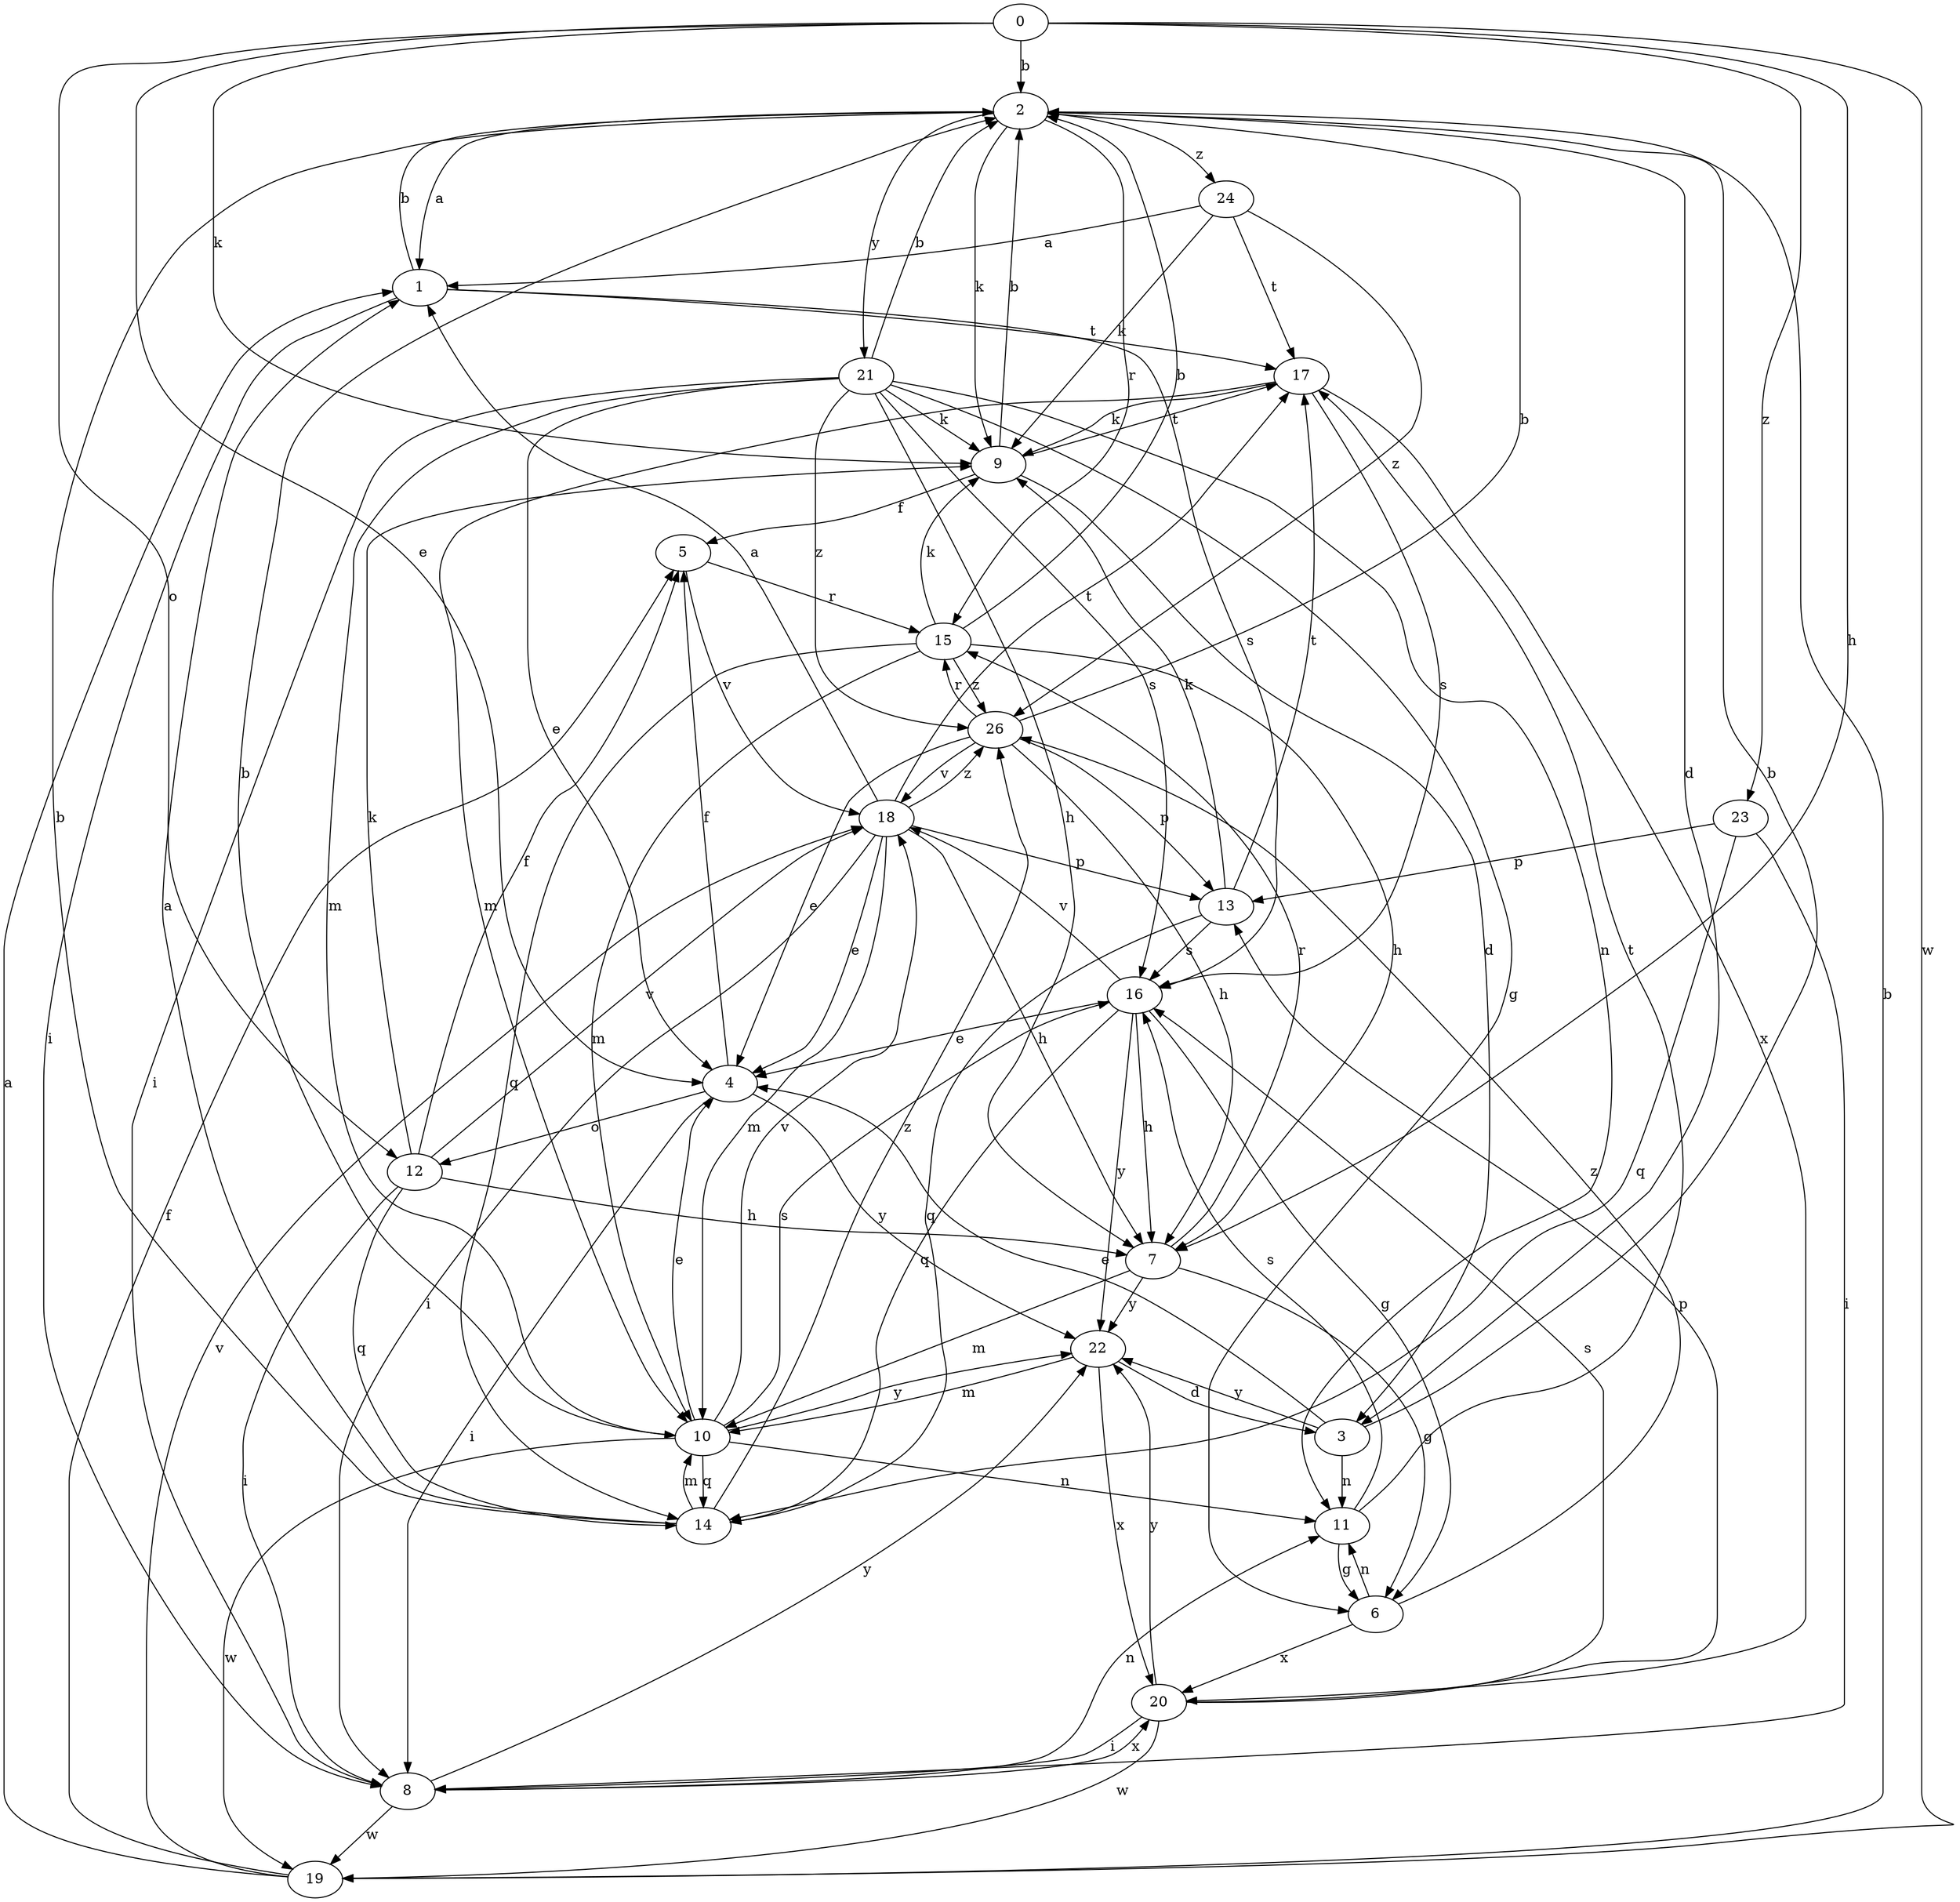 strict digraph  {
0;
1;
2;
3;
4;
5;
6;
7;
8;
9;
10;
11;
12;
13;
14;
15;
16;
17;
18;
19;
20;
21;
22;
23;
24;
26;
0 -> 2  [label=b];
0 -> 4  [label=e];
0 -> 7  [label=h];
0 -> 9  [label=k];
0 -> 12  [label=o];
0 -> 19  [label=w];
0 -> 23  [label=z];
1 -> 2  [label=b];
1 -> 8  [label=i];
1 -> 16  [label=s];
1 -> 17  [label=t];
2 -> 1  [label=a];
2 -> 3  [label=d];
2 -> 9  [label=k];
2 -> 15  [label=r];
2 -> 21  [label=y];
2 -> 24  [label=z];
3 -> 2  [label=b];
3 -> 4  [label=e];
3 -> 11  [label=n];
3 -> 22  [label=y];
4 -> 5  [label=f];
4 -> 8  [label=i];
4 -> 12  [label=o];
4 -> 22  [label=y];
5 -> 15  [label=r];
5 -> 18  [label=v];
6 -> 11  [label=n];
6 -> 20  [label=x];
6 -> 26  [label=z];
7 -> 6  [label=g];
7 -> 10  [label=m];
7 -> 15  [label=r];
7 -> 22  [label=y];
8 -> 11  [label=n];
8 -> 19  [label=w];
8 -> 20  [label=x];
8 -> 22  [label=y];
9 -> 2  [label=b];
9 -> 3  [label=d];
9 -> 5  [label=f];
9 -> 17  [label=t];
10 -> 2  [label=b];
10 -> 4  [label=e];
10 -> 11  [label=n];
10 -> 14  [label=q];
10 -> 16  [label=s];
10 -> 18  [label=v];
10 -> 19  [label=w];
10 -> 22  [label=y];
11 -> 6  [label=g];
11 -> 16  [label=s];
11 -> 17  [label=t];
12 -> 5  [label=f];
12 -> 7  [label=h];
12 -> 8  [label=i];
12 -> 9  [label=k];
12 -> 14  [label=q];
12 -> 18  [label=v];
13 -> 9  [label=k];
13 -> 14  [label=q];
13 -> 16  [label=s];
13 -> 17  [label=t];
14 -> 1  [label=a];
14 -> 2  [label=b];
14 -> 10  [label=m];
14 -> 26  [label=z];
15 -> 2  [label=b];
15 -> 7  [label=h];
15 -> 9  [label=k];
15 -> 10  [label=m];
15 -> 14  [label=q];
15 -> 26  [label=z];
16 -> 4  [label=e];
16 -> 6  [label=g];
16 -> 7  [label=h];
16 -> 14  [label=q];
16 -> 18  [label=v];
16 -> 22  [label=y];
17 -> 9  [label=k];
17 -> 10  [label=m];
17 -> 16  [label=s];
17 -> 20  [label=x];
18 -> 1  [label=a];
18 -> 4  [label=e];
18 -> 7  [label=h];
18 -> 8  [label=i];
18 -> 10  [label=m];
18 -> 13  [label=p];
18 -> 17  [label=t];
18 -> 26  [label=z];
19 -> 1  [label=a];
19 -> 2  [label=b];
19 -> 5  [label=f];
19 -> 18  [label=v];
20 -> 8  [label=i];
20 -> 13  [label=p];
20 -> 16  [label=s];
20 -> 19  [label=w];
20 -> 22  [label=y];
21 -> 2  [label=b];
21 -> 4  [label=e];
21 -> 6  [label=g];
21 -> 7  [label=h];
21 -> 8  [label=i];
21 -> 9  [label=k];
21 -> 10  [label=m];
21 -> 11  [label=n];
21 -> 16  [label=s];
21 -> 26  [label=z];
22 -> 3  [label=d];
22 -> 10  [label=m];
22 -> 20  [label=x];
23 -> 8  [label=i];
23 -> 13  [label=p];
23 -> 14  [label=q];
24 -> 1  [label=a];
24 -> 9  [label=k];
24 -> 17  [label=t];
24 -> 26  [label=z];
26 -> 2  [label=b];
26 -> 4  [label=e];
26 -> 7  [label=h];
26 -> 13  [label=p];
26 -> 15  [label=r];
26 -> 18  [label=v];
}
